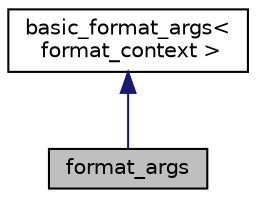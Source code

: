 digraph "format_args"
{
  edge [fontname="Helvetica",fontsize="10",labelfontname="Helvetica",labelfontsize="10"];
  node [fontname="Helvetica",fontsize="10",shape=record];
  Node1 [label="format_args",height=0.2,width=0.4,color="black", fillcolor="grey75", style="filled" fontcolor="black"];
  Node2 -> Node1 [dir="back",color="midnightblue",fontsize="10",style="solid",fontname="Helvetica"];
  Node2 [label="basic_format_args\<\l format_context \>",height=0.2,width=0.4,color="black", fillcolor="white", style="filled",URL="$classbasic__format__args.html"];
}
